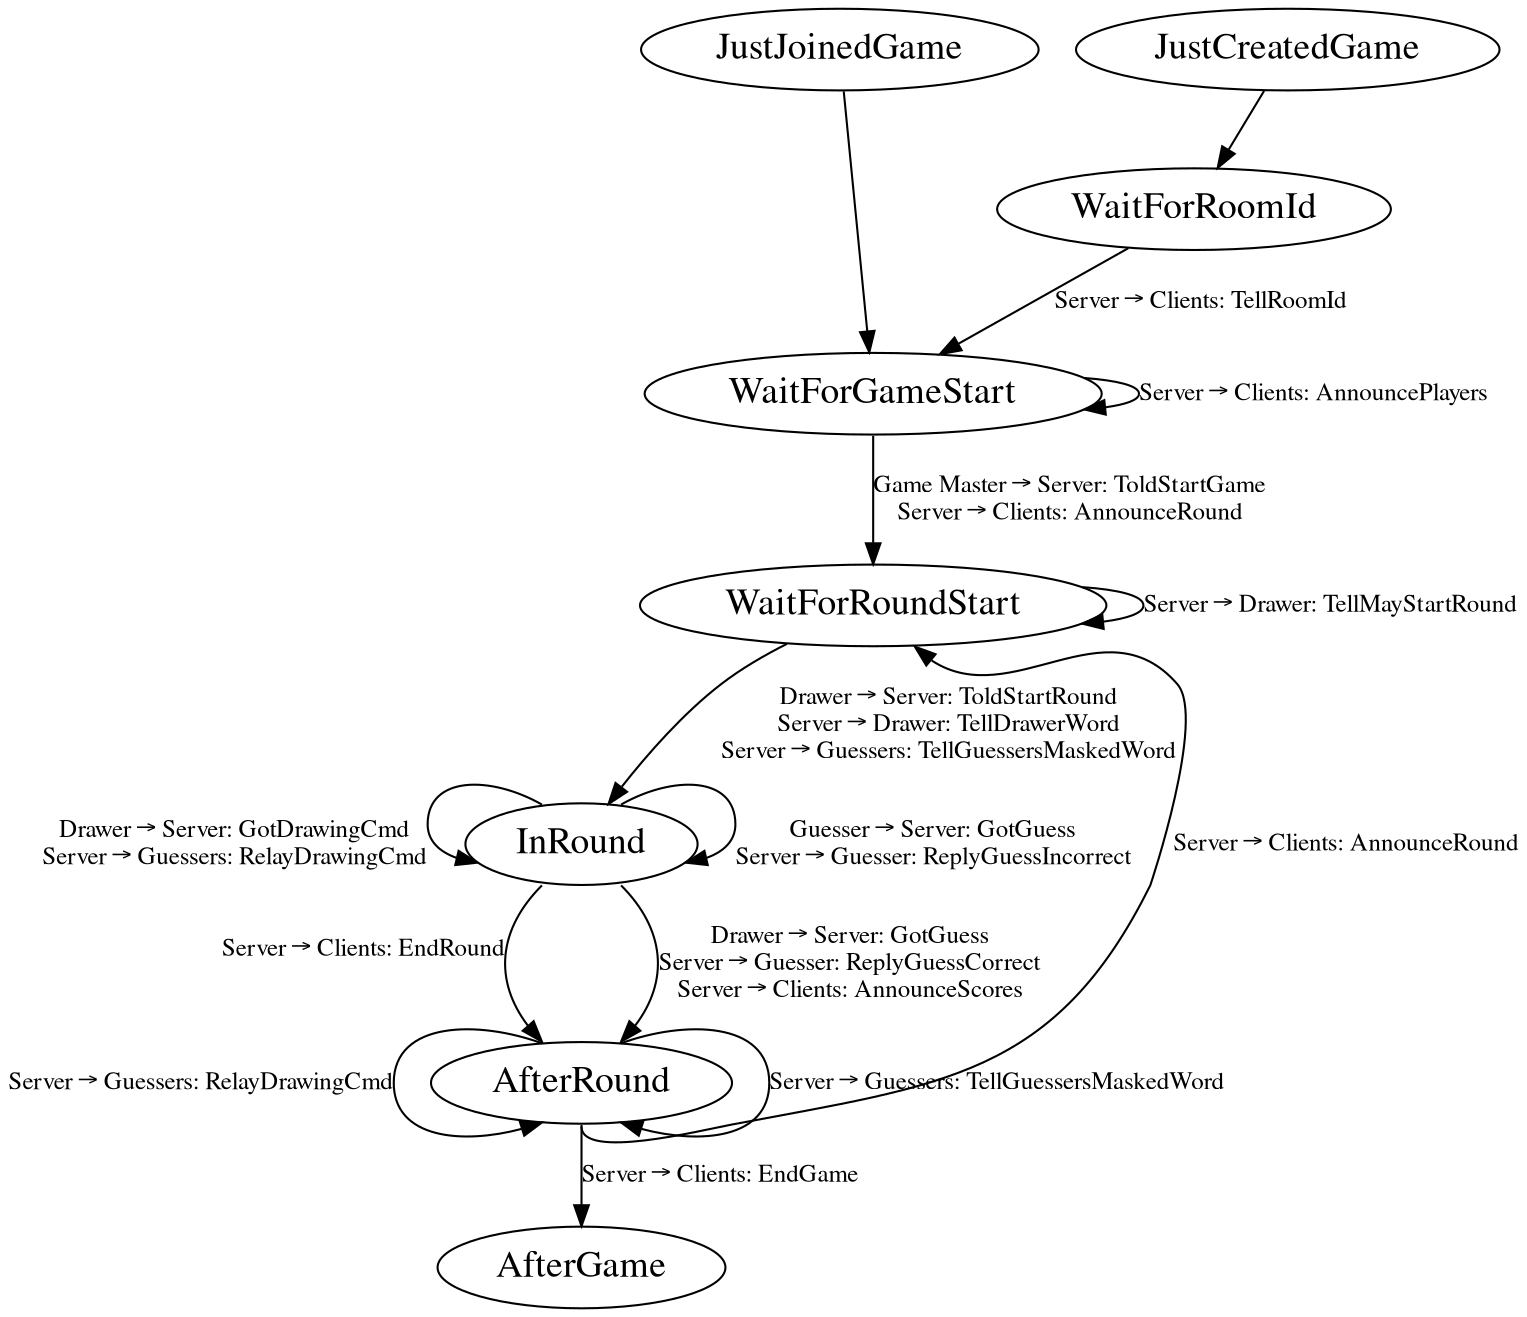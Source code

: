 digraph G {

  node [fontsize=18, fontname="Times"]
  edge [fontsize=12, fontname="Times"]

  { rank = same; JustJoinedGame; JustCreatedGame; }

  JustJoinedGame -> WaitForGameStart
  JustCreatedGame -> WaitForRoomId
  WaitForRoomId -> WaitForGameStart [label = "Server → Clients: TellRoomId"]
  WaitForGameStart -> WaitForGameStart [label = "Server → Clients: AnnouncePlayers"]
  WaitForGameStart -> WaitForRoundStart [label = "Game Master → Server: ToldStartGame\nServer → Clients: AnnounceRound" ]
  WaitForRoundStart -> WaitForRoundStart [label = "Server → Drawer: TellMayStartRound"]
  WaitForRoundStart -> InRound [label = "Drawer → Server: ToldStartRound\nServer → Drawer: TellDrawerWord\nServer → Guessers: TellGuessersMaskedWord"]
  InRound:nw -> InRound [label = "Drawer → Server: GotDrawingCmd\nServer → Guessers: RelayDrawingCmd"]
  InRound:ne -> InRound [label = "Guesser → Server: GotGuess\nServer → Guesser: ReplyGuessIncorrect"]
  InRound:se -> AfterRound:ne [label = "Drawer → Server: GotGuess\nServer → Guesser: ReplyGuessCorrect\nServer → Clients: AnnounceScores"]
  InRound:sw -> AfterRound:nw [xlabel = "Server → Clients: EndRound"]
  
  AfterRound:ne -> AfterRound:se [label = "Server → Guessers: TellGuessersMaskedWord"]
  AfterRound:nw -> AfterRound:sw [label = "Server → Guessers: RelayDrawingCmd"]

  AfterRound -> AfterGame [label = "Server → Clients: EndGame"]
  AfterRound:s -> WaitForRoundStart:se [label = "Server → Clients: AnnounceRound"]

  
}
